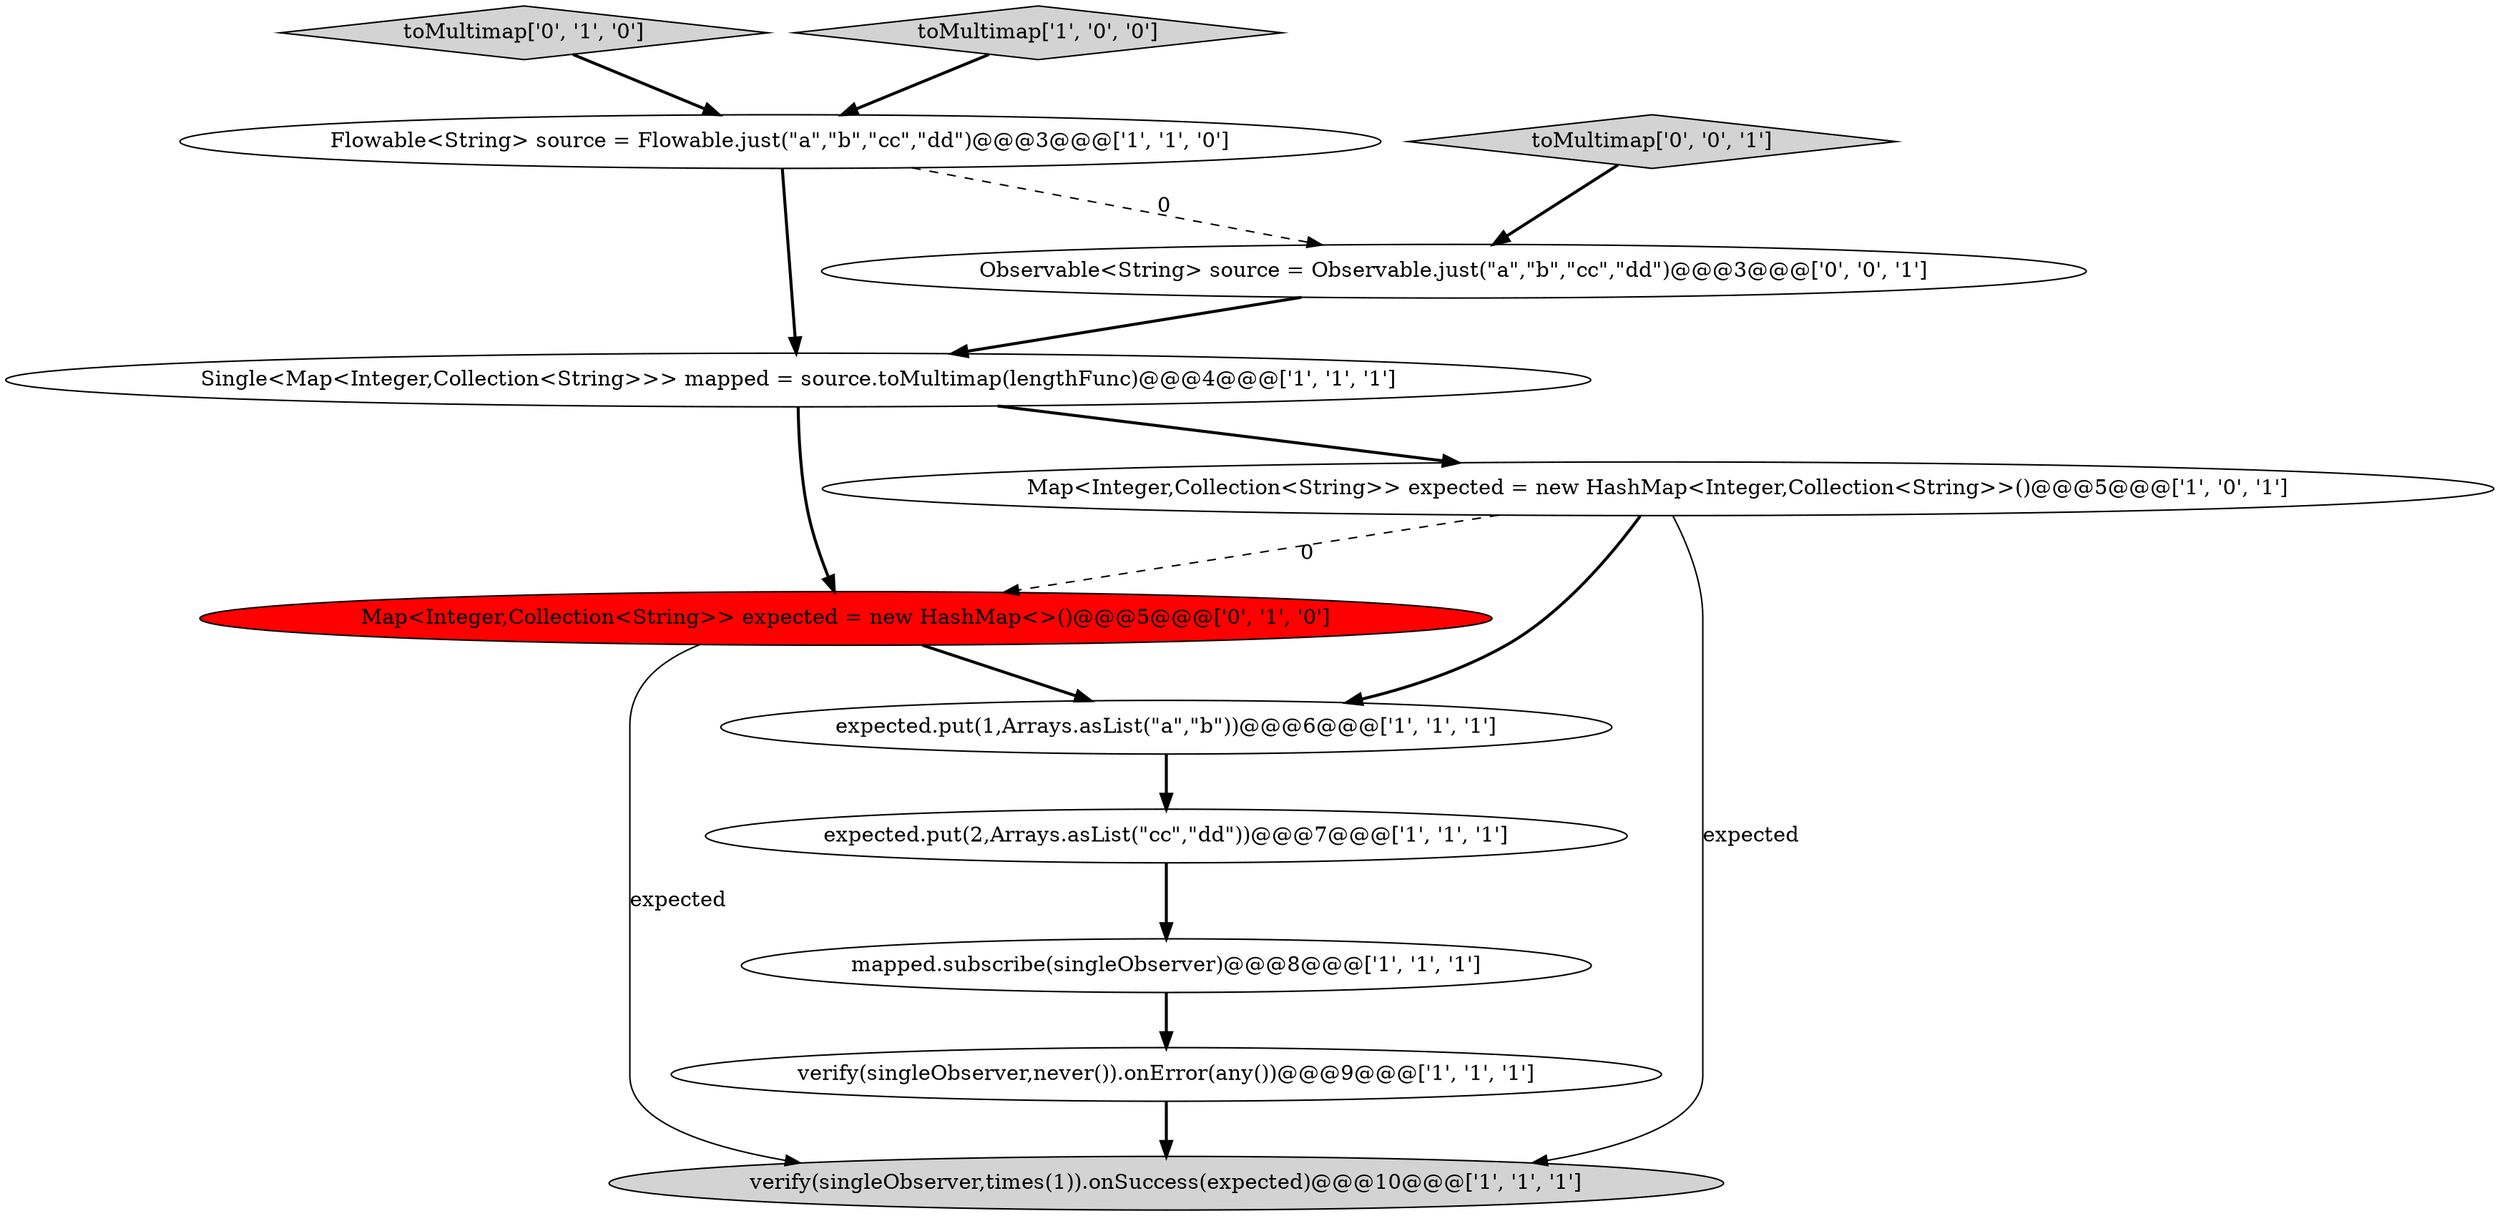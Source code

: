 digraph {
9 [style = filled, label = "toMultimap['0', '1', '0']", fillcolor = lightgray, shape = diamond image = "AAA0AAABBB2BBB"];
2 [style = filled, label = "Map<Integer,Collection<String>> expected = new HashMap<Integer,Collection<String>>()@@@5@@@['1', '0', '1']", fillcolor = white, shape = ellipse image = "AAA0AAABBB1BBB"];
4 [style = filled, label = "expected.put(1,Arrays.asList(\"a\",\"b\"))@@@6@@@['1', '1', '1']", fillcolor = white, shape = ellipse image = "AAA0AAABBB1BBB"];
6 [style = filled, label = "Flowable<String> source = Flowable.just(\"a\",\"b\",\"cc\",\"dd\")@@@3@@@['1', '1', '0']", fillcolor = white, shape = ellipse image = "AAA0AAABBB1BBB"];
10 [style = filled, label = "Map<Integer,Collection<String>> expected = new HashMap<>()@@@5@@@['0', '1', '0']", fillcolor = red, shape = ellipse image = "AAA1AAABBB2BBB"];
1 [style = filled, label = "verify(singleObserver,times(1)).onSuccess(expected)@@@10@@@['1', '1', '1']", fillcolor = lightgray, shape = ellipse image = "AAA0AAABBB1BBB"];
5 [style = filled, label = "verify(singleObserver,never()).onError(any())@@@9@@@['1', '1', '1']", fillcolor = white, shape = ellipse image = "AAA0AAABBB1BBB"];
7 [style = filled, label = "Single<Map<Integer,Collection<String>>> mapped = source.toMultimap(lengthFunc)@@@4@@@['1', '1', '1']", fillcolor = white, shape = ellipse image = "AAA0AAABBB1BBB"];
11 [style = filled, label = "toMultimap['0', '0', '1']", fillcolor = lightgray, shape = diamond image = "AAA0AAABBB3BBB"];
8 [style = filled, label = "toMultimap['1', '0', '0']", fillcolor = lightgray, shape = diamond image = "AAA0AAABBB1BBB"];
12 [style = filled, label = "Observable<String> source = Observable.just(\"a\",\"b\",\"cc\",\"dd\")@@@3@@@['0', '0', '1']", fillcolor = white, shape = ellipse image = "AAA0AAABBB3BBB"];
0 [style = filled, label = "mapped.subscribe(singleObserver)@@@8@@@['1', '1', '1']", fillcolor = white, shape = ellipse image = "AAA0AAABBB1BBB"];
3 [style = filled, label = "expected.put(2,Arrays.asList(\"cc\",\"dd\"))@@@7@@@['1', '1', '1']", fillcolor = white, shape = ellipse image = "AAA0AAABBB1BBB"];
4->3 [style = bold, label=""];
5->1 [style = bold, label=""];
8->6 [style = bold, label=""];
11->12 [style = bold, label=""];
6->7 [style = bold, label=""];
10->1 [style = solid, label="expected"];
2->4 [style = bold, label=""];
7->2 [style = bold, label=""];
7->10 [style = bold, label=""];
2->1 [style = solid, label="expected"];
12->7 [style = bold, label=""];
3->0 [style = bold, label=""];
2->10 [style = dashed, label="0"];
9->6 [style = bold, label=""];
0->5 [style = bold, label=""];
6->12 [style = dashed, label="0"];
10->4 [style = bold, label=""];
}
